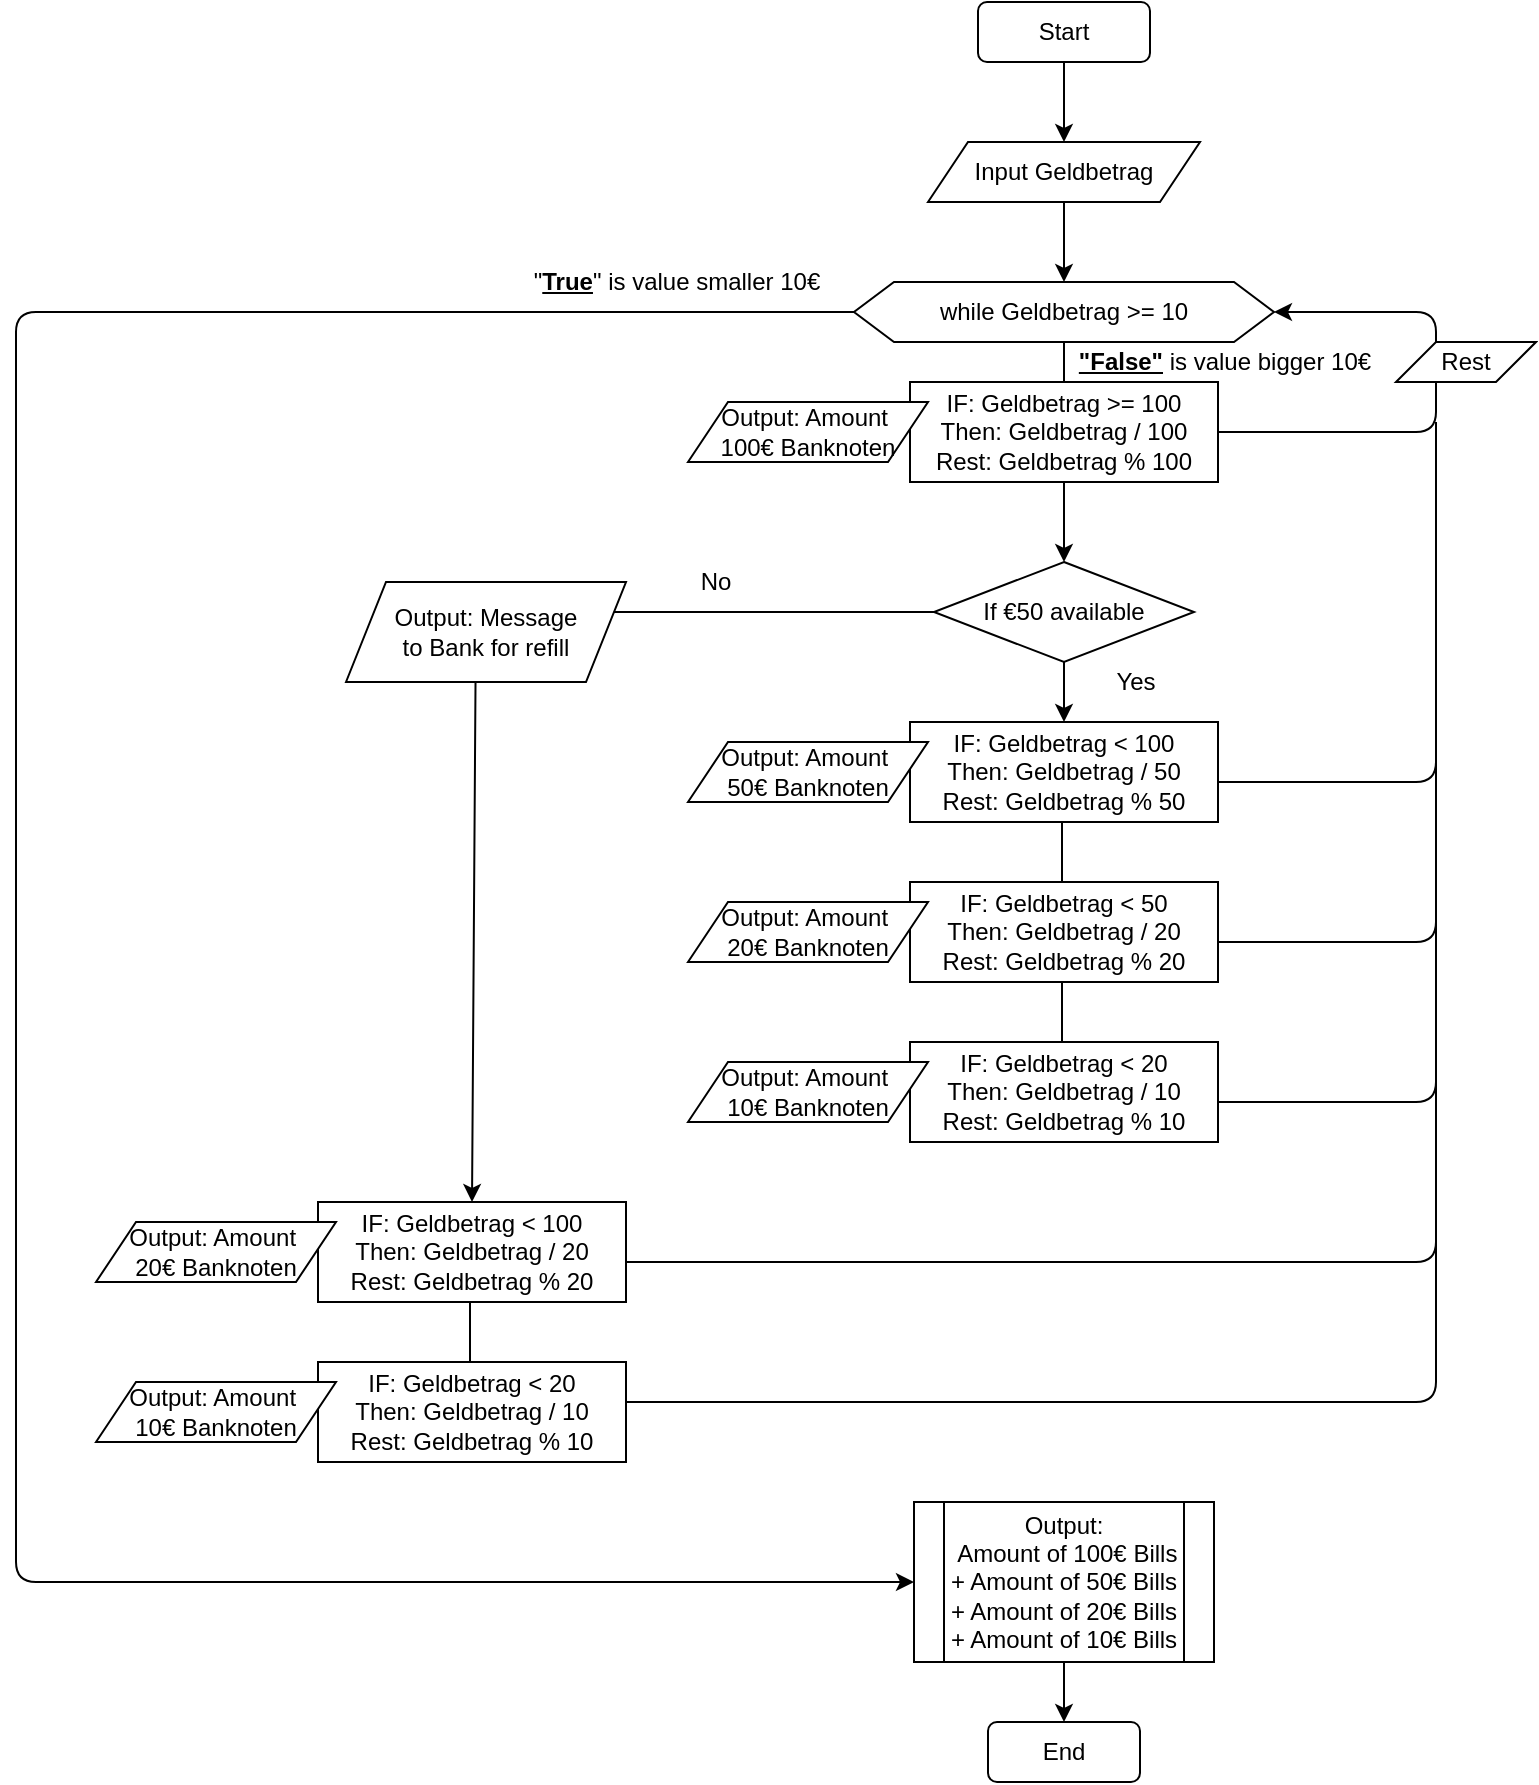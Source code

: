 <mxfile version="13.6.2" type="device"><diagram id="Cm7zqFQhqoUB2BR03l09" name="Page-1"><mxGraphModel dx="2378" dy="1166" grid="1" gridSize="10" guides="1" tooltips="1" connect="1" arrows="1" fold="1" page="1" pageScale="1" pageWidth="827" pageHeight="1169" math="0" shadow="0"><root><mxCell id="0"/><mxCell id="1" parent="0"/><mxCell id="4dUgbBdPxpRV471CiZ3z-1" value="Start" style="rounded=1;whiteSpace=wrap;html=1;" parent="1" vertex="1"><mxGeometry x="371" y="50" width="86" height="30" as="geometry"/></mxCell><mxCell id="4dUgbBdPxpRV471CiZ3z-2" value="" style="endArrow=classic;html=1;exitX=0.5;exitY=1;exitDx=0;exitDy=0;" parent="1" edge="1"><mxGeometry width="50" height="50" relative="1" as="geometry"><mxPoint x="414" y="80" as="sourcePoint"/><mxPoint x="414" y="120" as="targetPoint"/><Array as="points"><mxPoint x="414" y="100"/></Array></mxGeometry></mxCell><mxCell id="4dUgbBdPxpRV471CiZ3z-3" value="Input Geldbetrag" style="shape=parallelogram;perimeter=parallelogramPerimeter;whiteSpace=wrap;html=1;fixedSize=1;" parent="1" vertex="1"><mxGeometry x="346" y="120" width="136" height="30" as="geometry"/></mxCell><mxCell id="4dUgbBdPxpRV471CiZ3z-5" value="" style="endArrow=classic;html=1;exitX=0.5;exitY=1;exitDx=0;exitDy=0;" parent="1" edge="1"><mxGeometry width="50" height="50" relative="1" as="geometry"><mxPoint x="414" y="150" as="sourcePoint"/><mxPoint x="414" y="190" as="targetPoint"/><Array as="points"><mxPoint x="414" y="170"/></Array></mxGeometry></mxCell><mxCell id="4dUgbBdPxpRV471CiZ3z-6" value="while Geldbetrag &amp;gt;= 10" style="shape=hexagon;perimeter=hexagonPerimeter2;whiteSpace=wrap;html=1;fixedSize=1;" parent="1" vertex="1"><mxGeometry x="309" y="190" width="210" height="30" as="geometry"/></mxCell><mxCell id="4dUgbBdPxpRV471CiZ3z-7" value="" style="endArrow=none;html=1;entryX=0.5;entryY=1;entryDx=0;entryDy=0;" parent="1" target="4dUgbBdPxpRV471CiZ3z-6" edge="1"><mxGeometry width="50" height="50" relative="1" as="geometry"><mxPoint x="414" y="240" as="sourcePoint"/><mxPoint x="410" y="280" as="targetPoint"/></mxGeometry></mxCell><mxCell id="4dUgbBdPxpRV471CiZ3z-8" value="IF: Geldbetrag &amp;gt;= 100&lt;br&gt;Then: Geldbetrag / 100&lt;br&gt;Rest: Geldbetrag % 100" style="rounded=0;whiteSpace=wrap;html=1;" parent="1" vertex="1"><mxGeometry x="337" y="240" width="154" height="50" as="geometry"/></mxCell><mxCell id="4dUgbBdPxpRV471CiZ3z-9" style="edgeStyle=orthogonalEdgeStyle;rounded=0;orthogonalLoop=1;jettySize=auto;html=1;exitX=0.5;exitY=1;exitDx=0;exitDy=0;" parent="1" source="4dUgbBdPxpRV471CiZ3z-8" target="4dUgbBdPxpRV471CiZ3z-8" edge="1"><mxGeometry relative="1" as="geometry"/></mxCell><mxCell id="4dUgbBdPxpRV471CiZ3z-36" value="Output: Amount&amp;nbsp;&lt;br&gt;100€ Banknoten" style="shape=parallelogram;perimeter=parallelogramPerimeter;whiteSpace=wrap;html=1;fixedSize=1;" parent="1" vertex="1"><mxGeometry x="226" y="250" width="120" height="30" as="geometry"/></mxCell><mxCell id="4dUgbBdPxpRV471CiZ3z-45" value="" style="endArrow=classic;html=1;exitX=1;exitY=0.5;exitDx=0;exitDy=0;entryX=1;entryY=0.5;entryDx=0;entryDy=0;" parent="1" source="4dUgbBdPxpRV471CiZ3z-8" target="4dUgbBdPxpRV471CiZ3z-6" edge="1"><mxGeometry width="50" height="50" relative="1" as="geometry"><mxPoint x="490" y="310" as="sourcePoint"/><mxPoint x="600" y="190" as="targetPoint"/><Array as="points"><mxPoint x="600" y="265"/><mxPoint x="600" y="205"/></Array></mxGeometry></mxCell><mxCell id="4dUgbBdPxpRV471CiZ3z-48" value="Rest" style="shape=parallelogram;perimeter=parallelogramPerimeter;whiteSpace=wrap;html=1;fixedSize=1;" parent="1" vertex="1"><mxGeometry x="580" y="220" width="70" height="20" as="geometry"/></mxCell><mxCell id="4dUgbBdPxpRV471CiZ3z-49" value="IF: Geldbetrag &amp;lt; 100&lt;br&gt;Then: Geldbetrag / 50&lt;br&gt;Rest: Geldbetrag % 50" style="rounded=0;whiteSpace=wrap;html=1;" parent="1" vertex="1"><mxGeometry x="337" y="410" width="154" height="50" as="geometry"/></mxCell><mxCell id="4dUgbBdPxpRV471CiZ3z-50" value="" style="endArrow=none;html=1;entryX=0.5;entryY=1;entryDx=0;entryDy=0;" parent="1" edge="1"><mxGeometry width="50" height="50" relative="1" as="geometry"><mxPoint x="413" y="490" as="sourcePoint"/><mxPoint x="413" y="460" as="targetPoint"/></mxGeometry></mxCell><mxCell id="4dUgbBdPxpRV471CiZ3z-51" value="Output: Amount&amp;nbsp;&lt;br&gt;50€ Banknoten" style="shape=parallelogram;perimeter=parallelogramPerimeter;whiteSpace=wrap;html=1;fixedSize=1;" parent="1" vertex="1"><mxGeometry x="226" y="420" width="120" height="30" as="geometry"/></mxCell><mxCell id="4dUgbBdPxpRV471CiZ3z-52" value="IF: Geldbetrag &amp;lt; 50&lt;br&gt;Then: Geldbetrag / 20&lt;br&gt;Rest: Geldbetrag % 20" style="rounded=0;whiteSpace=wrap;html=1;" parent="1" vertex="1"><mxGeometry x="337" y="490" width="154" height="50" as="geometry"/></mxCell><mxCell id="4dUgbBdPxpRV471CiZ3z-53" value="" style="endArrow=none;html=1;entryX=0.5;entryY=1;entryDx=0;entryDy=0;" parent="1" edge="1"><mxGeometry width="50" height="50" relative="1" as="geometry"><mxPoint x="413" y="570" as="sourcePoint"/><mxPoint x="413" y="540" as="targetPoint"/></mxGeometry></mxCell><mxCell id="4dUgbBdPxpRV471CiZ3z-54" value="Output: Amount&amp;nbsp;&lt;br&gt;20€ Banknoten" style="shape=parallelogram;perimeter=parallelogramPerimeter;whiteSpace=wrap;html=1;fixedSize=1;" parent="1" vertex="1"><mxGeometry x="226" y="500" width="120" height="30" as="geometry"/></mxCell><mxCell id="4dUgbBdPxpRV471CiZ3z-55" value="IF: Geldbetrag &amp;lt; 20&lt;br&gt;Then: Geldbetrag / 10&lt;br&gt;Rest: Geldbetrag % 10" style="rounded=0;whiteSpace=wrap;html=1;" parent="1" vertex="1"><mxGeometry x="337" y="570" width="154" height="50" as="geometry"/></mxCell><mxCell id="4dUgbBdPxpRV471CiZ3z-57" value="Output: Amount&amp;nbsp;&lt;br&gt;10€ Banknoten" style="shape=parallelogram;perimeter=parallelogramPerimeter;whiteSpace=wrap;html=1;fixedSize=1;" parent="1" vertex="1"><mxGeometry x="226" y="580" width="120" height="30" as="geometry"/></mxCell><mxCell id="4dUgbBdPxpRV471CiZ3z-59" value="" style="endArrow=none;html=1;" parent="1" edge="1"><mxGeometry width="50" height="50" relative="1" as="geometry"><mxPoint x="491" y="440" as="sourcePoint"/><mxPoint x="600" y="260" as="targetPoint"/><Array as="points"><mxPoint x="600" y="440"/></Array></mxGeometry></mxCell><mxCell id="4dUgbBdPxpRV471CiZ3z-60" value="" style="endArrow=none;html=1;" parent="1" edge="1"><mxGeometry width="50" height="50" relative="1" as="geometry"><mxPoint x="491" y="520" as="sourcePoint"/><mxPoint x="600" y="430" as="targetPoint"/><Array as="points"><mxPoint x="600" y="520"/></Array></mxGeometry></mxCell><mxCell id="4dUgbBdPxpRV471CiZ3z-61" value="" style="endArrow=none;html=1;" parent="1" edge="1"><mxGeometry width="50" height="50" relative="1" as="geometry"><mxPoint x="491" y="600" as="sourcePoint"/><mxPoint x="600" y="510" as="targetPoint"/><Array as="points"><mxPoint x="600" y="600"/></Array></mxGeometry></mxCell><mxCell id="4dUgbBdPxpRV471CiZ3z-62" value="" style="endArrow=classic;html=1;exitX=0;exitY=0.5;exitDx=0;exitDy=0;entryX=0;entryY=0.5;entryDx=0;entryDy=0;" parent="1" source="4dUgbBdPxpRV471CiZ3z-6" target="4dUgbBdPxpRV471CiZ3z-64" edge="1"><mxGeometry width="50" height="50" relative="1" as="geometry"><mxPoint x="219" y="204.76" as="sourcePoint"/><mxPoint x="330" y="660" as="targetPoint"/><Array as="points"><mxPoint x="-110" y="205"/><mxPoint x="-110" y="840"/></Array></mxGeometry></mxCell><mxCell id="4dUgbBdPxpRV471CiZ3z-64" value="Output: &lt;br&gt;&amp;nbsp;Amount of 100€ Bills&lt;br&gt;+ Amount of 50€ Bills&lt;br&gt;+ Amount of 20€ Bills&lt;br&gt;+ Amount of 10€ Bills" style="shape=process;whiteSpace=wrap;html=1;backgroundOutline=1;" parent="1" vertex="1"><mxGeometry x="339" y="800" width="150" height="80" as="geometry"/></mxCell><mxCell id="4dUgbBdPxpRV471CiZ3z-65" value="&lt;b&gt;&lt;u&gt;&quot;False&quot;&lt;/u&gt;&lt;/b&gt; is value bigger 10€" style="text;html=1;align=center;verticalAlign=middle;resizable=0;points=[];autosize=1;" parent="1" vertex="1"><mxGeometry x="414" y="220" width="160" height="20" as="geometry"/></mxCell><mxCell id="4dUgbBdPxpRV471CiZ3z-67" value="&quot;&lt;b&gt;&lt;u&gt;True&lt;/u&gt;&lt;/b&gt;&quot; is value smaller 10€" style="text;html=1;align=center;verticalAlign=middle;resizable=0;points=[];autosize=1;" parent="1" vertex="1"><mxGeometry x="140" y="180" width="160" height="20" as="geometry"/></mxCell><mxCell id="4dUgbBdPxpRV471CiZ3z-68" value="" style="endArrow=classic;html=1;exitX=0.5;exitY=1;exitDx=0;exitDy=0;" parent="1" source="4dUgbBdPxpRV471CiZ3z-64" edge="1"><mxGeometry width="50" height="50" relative="1" as="geometry"><mxPoint x="414" y="900" as="sourcePoint"/><mxPoint x="414" y="910" as="targetPoint"/></mxGeometry></mxCell><mxCell id="4dUgbBdPxpRV471CiZ3z-69" value="End" style="rounded=1;whiteSpace=wrap;html=1;" parent="1" vertex="1"><mxGeometry x="376" y="910" width="76" height="30" as="geometry"/></mxCell><mxCell id="ZfiOGIH3VVdPXa1B5v6L-1" value="If €50&amp;nbsp;available" style="rhombus;whiteSpace=wrap;html=1;" parent="1" vertex="1"><mxGeometry x="349" y="330" width="130" height="50" as="geometry"/></mxCell><mxCell id="ZfiOGIH3VVdPXa1B5v6L-2" value="" style="endArrow=classic;html=1;exitX=0.5;exitY=1;exitDx=0;exitDy=0;entryX=0.5;entryY=0;entryDx=0;entryDy=0;" parent="1" source="4dUgbBdPxpRV471CiZ3z-8" target="ZfiOGIH3VVdPXa1B5v6L-1" edge="1"><mxGeometry width="50" height="50" relative="1" as="geometry"><mxPoint x="390" y="410" as="sourcePoint"/><mxPoint x="440" y="360" as="targetPoint"/></mxGeometry></mxCell><mxCell id="ZfiOGIH3VVdPXa1B5v6L-3" value="Yes" style="text;html=1;strokeColor=none;fillColor=none;align=center;verticalAlign=middle;whiteSpace=wrap;rounded=0;" parent="1" vertex="1"><mxGeometry x="430" y="380" width="40" height="20" as="geometry"/></mxCell><mxCell id="ZfiOGIH3VVdPXa1B5v6L-4" value="" style="endArrow=classic;html=1;exitX=0.5;exitY=1;exitDx=0;exitDy=0;entryX=0.5;entryY=0;entryDx=0;entryDy=0;" parent="1" source="ZfiOGIH3VVdPXa1B5v6L-1" target="4dUgbBdPxpRV471CiZ3z-49" edge="1"><mxGeometry width="50" height="50" relative="1" as="geometry"><mxPoint x="390" y="460" as="sourcePoint"/><mxPoint x="440" y="410" as="targetPoint"/></mxGeometry></mxCell><mxCell id="ZfiOGIH3VVdPXa1B5v6L-5" value="" style="endArrow=classic;html=1;exitX=0;exitY=0.5;exitDx=0;exitDy=0;entryX=0.5;entryY=0;entryDx=0;entryDy=0;" parent="1" source="ZfiOGIH3VVdPXa1B5v6L-1" target="ZfiOGIH3VVdPXa1B5v6L-7" edge="1"><mxGeometry width="50" height="50" relative="1" as="geometry"><mxPoint x="390" y="460" as="sourcePoint"/><mxPoint x="120" y="630" as="targetPoint"/><Array as="points"><mxPoint x="120" y="355"/></Array></mxGeometry></mxCell><mxCell id="ZfiOGIH3VVdPXa1B5v6L-6" value="No" style="text;html=1;strokeColor=none;fillColor=none;align=center;verticalAlign=middle;whiteSpace=wrap;rounded=0;" parent="1" vertex="1"><mxGeometry x="220" y="330" width="40" height="20" as="geometry"/></mxCell><mxCell id="ZfiOGIH3VVdPXa1B5v6L-7" value="IF: Geldbetrag &amp;lt; 100&lt;br&gt;Then: Geldbetrag / 20&lt;br&gt;Rest: Geldbetrag % 20" style="rounded=0;whiteSpace=wrap;html=1;" parent="1" vertex="1"><mxGeometry x="41" y="650" width="154" height="50" as="geometry"/></mxCell><mxCell id="ZfiOGIH3VVdPXa1B5v6L-8" value="" style="endArrow=none;html=1;entryX=0.5;entryY=1;entryDx=0;entryDy=0;" parent="1" edge="1"><mxGeometry width="50" height="50" relative="1" as="geometry"><mxPoint x="117" y="730" as="sourcePoint"/><mxPoint x="117" y="700" as="targetPoint"/></mxGeometry></mxCell><mxCell id="ZfiOGIH3VVdPXa1B5v6L-9" value="Output: Amount&amp;nbsp;&lt;br&gt;20€ Banknoten" style="shape=parallelogram;perimeter=parallelogramPerimeter;whiteSpace=wrap;html=1;fixedSize=1;" parent="1" vertex="1"><mxGeometry x="-70" y="660" width="120" height="30" as="geometry"/></mxCell><mxCell id="ZfiOGIH3VVdPXa1B5v6L-10" value="IF: Geldbetrag &amp;lt; 20&lt;br&gt;Then: Geldbetrag / 10&lt;br&gt;Rest: Geldbetrag % 10" style="rounded=0;whiteSpace=wrap;html=1;" parent="1" vertex="1"><mxGeometry x="41" y="730" width="154" height="50" as="geometry"/></mxCell><mxCell id="ZfiOGIH3VVdPXa1B5v6L-11" value="Output: Amount&amp;nbsp;&lt;br&gt;10€ Banknoten" style="shape=parallelogram;perimeter=parallelogramPerimeter;whiteSpace=wrap;html=1;fixedSize=1;" parent="1" vertex="1"><mxGeometry x="-70" y="740" width="120" height="30" as="geometry"/></mxCell><mxCell id="ZfiOGIH3VVdPXa1B5v6L-13" value="" style="endArrow=none;html=1;" parent="1" edge="1"><mxGeometry width="50" height="50" relative="1" as="geometry"><mxPoint x="195" y="680" as="sourcePoint"/><mxPoint x="600" y="590" as="targetPoint"/><Array as="points"><mxPoint x="600" y="680"/></Array></mxGeometry></mxCell><mxCell id="ZfiOGIH3VVdPXa1B5v6L-14" value="" style="endArrow=none;html=1;" parent="1" edge="1"><mxGeometry width="50" height="50" relative="1" as="geometry"><mxPoint x="195" y="750" as="sourcePoint"/><mxPoint x="600" y="670" as="targetPoint"/><Array as="points"><mxPoint x="600" y="750"/></Array></mxGeometry></mxCell><mxCell id="VcrluRDiURztn2GUejig-1" value="Output: Message &lt;br&gt;to Bank for refill" style="shape=parallelogram;perimeter=parallelogramPerimeter;whiteSpace=wrap;html=1;fixedSize=1;" vertex="1" parent="1"><mxGeometry x="55" y="340" width="140" height="50" as="geometry"/></mxCell></root></mxGraphModel></diagram></mxfile>